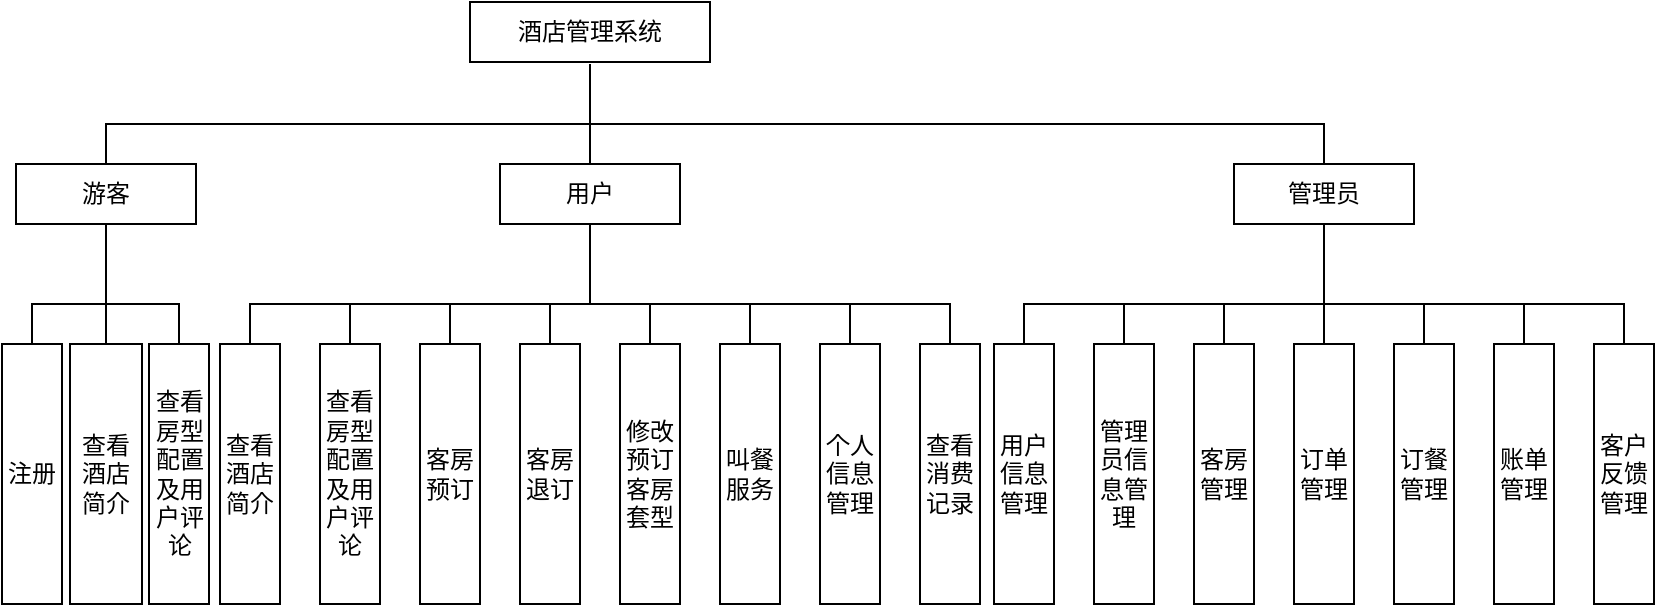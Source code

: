 <mxfile version="10.7.1" type="github"><diagram id="MyjJJg1vc6mEoRyhzxZP" name="第 1 页"><mxGraphModel dx="1010" dy="582" grid="1" gridSize="10" guides="1" tooltips="1" connect="1" arrows="1" fold="1" page="1" pageScale="1" pageWidth="827" pageHeight="1169" math="0" shadow="0"><root><mxCell id="0"/><mxCell id="1" parent="0"/><mxCell id="0H60by-nCfsP0kHF-cfO-1" value="酒店管理系统" style="rounded=0;whiteSpace=wrap;html=1;" vertex="1" parent="1"><mxGeometry x="234" y="99" width="120" height="30" as="geometry"/></mxCell><mxCell id="0H60by-nCfsP0kHF-cfO-23" value="" style="group" vertex="1" connectable="0" parent="1"><mxGeometry x="109" y="180" width="380" height="220" as="geometry"/></mxCell><mxCell id="0H60by-nCfsP0kHF-cfO-2" value="查看酒店简介" style="rounded=0;whiteSpace=wrap;html=1;" vertex="1" parent="0H60by-nCfsP0kHF-cfO-23"><mxGeometry y="90" width="30" height="130" as="geometry"/></mxCell><mxCell id="0H60by-nCfsP0kHF-cfO-22" style="edgeStyle=orthogonalEdgeStyle;rounded=0;orthogonalLoop=1;jettySize=auto;html=1;exitX=0.5;exitY=1;exitDx=0;exitDy=0;endArrow=none;endFill=0;" edge="1" parent="0H60by-nCfsP0kHF-cfO-23" source="0H60by-nCfsP0kHF-cfO-3"><mxGeometry relative="1" as="geometry"><mxPoint x="185" y="70" as="targetPoint"/></mxGeometry></mxCell><mxCell id="0H60by-nCfsP0kHF-cfO-3" value="用户" style="rounded=0;whiteSpace=wrap;html=1;" vertex="1" parent="0H60by-nCfsP0kHF-cfO-23"><mxGeometry x="140" width="90" height="30" as="geometry"/></mxCell><mxCell id="0H60by-nCfsP0kHF-cfO-15" style="edgeStyle=orthogonalEdgeStyle;rounded=0;orthogonalLoop=1;jettySize=auto;html=1;exitX=0.5;exitY=0;exitDx=0;exitDy=0;endArrow=none;endFill=0;" edge="1" parent="0H60by-nCfsP0kHF-cfO-23" source="0H60by-nCfsP0kHF-cfO-5"><mxGeometry relative="1" as="geometry"><mxPoint x="65" y="70" as="targetPoint"/></mxGeometry></mxCell><mxCell id="0H60by-nCfsP0kHF-cfO-5" value="查看房型配置及用户评论" style="rounded=0;whiteSpace=wrap;html=1;" vertex="1" parent="0H60by-nCfsP0kHF-cfO-23"><mxGeometry x="50" y="90" width="30" height="130" as="geometry"/></mxCell><mxCell id="0H60by-nCfsP0kHF-cfO-16" style="edgeStyle=orthogonalEdgeStyle;rounded=0;orthogonalLoop=1;jettySize=auto;html=1;exitX=0.5;exitY=0;exitDx=0;exitDy=0;endArrow=none;endFill=0;" edge="1" parent="0H60by-nCfsP0kHF-cfO-23" source="0H60by-nCfsP0kHF-cfO-7"><mxGeometry relative="1" as="geometry"><mxPoint x="115" y="70" as="targetPoint"/></mxGeometry></mxCell><mxCell id="0H60by-nCfsP0kHF-cfO-7" value="客房预订" style="rounded=0;whiteSpace=wrap;html=1;" vertex="1" parent="0H60by-nCfsP0kHF-cfO-23"><mxGeometry x="100" y="90" width="30" height="130" as="geometry"/></mxCell><mxCell id="0H60by-nCfsP0kHF-cfO-17" style="edgeStyle=orthogonalEdgeStyle;rounded=0;orthogonalLoop=1;jettySize=auto;html=1;exitX=0.5;exitY=0;exitDx=0;exitDy=0;endArrow=none;endFill=0;" edge="1" parent="0H60by-nCfsP0kHF-cfO-23" source="0H60by-nCfsP0kHF-cfO-8"><mxGeometry relative="1" as="geometry"><mxPoint x="165" y="70" as="targetPoint"/></mxGeometry></mxCell><mxCell id="0H60by-nCfsP0kHF-cfO-8" value="客房退订" style="rounded=0;whiteSpace=wrap;html=1;" vertex="1" parent="0H60by-nCfsP0kHF-cfO-23"><mxGeometry x="150" y="90" width="30" height="130" as="geometry"/></mxCell><mxCell id="0H60by-nCfsP0kHF-cfO-19" style="edgeStyle=orthogonalEdgeStyle;rounded=0;orthogonalLoop=1;jettySize=auto;html=1;exitX=0.5;exitY=0;exitDx=0;exitDy=0;endArrow=none;endFill=0;" edge="1" parent="0H60by-nCfsP0kHF-cfO-23" source="0H60by-nCfsP0kHF-cfO-9"><mxGeometry relative="1" as="geometry"><mxPoint x="215" y="70" as="targetPoint"/></mxGeometry></mxCell><mxCell id="0H60by-nCfsP0kHF-cfO-9" value="修改预订客房套型" style="rounded=0;whiteSpace=wrap;html=1;" vertex="1" parent="0H60by-nCfsP0kHF-cfO-23"><mxGeometry x="200" y="90" width="30" height="130" as="geometry"/></mxCell><mxCell id="0H60by-nCfsP0kHF-cfO-20" style="edgeStyle=orthogonalEdgeStyle;rounded=0;orthogonalLoop=1;jettySize=auto;html=1;exitX=0.5;exitY=0;exitDx=0;exitDy=0;endArrow=none;endFill=0;" edge="1" parent="0H60by-nCfsP0kHF-cfO-23" source="0H60by-nCfsP0kHF-cfO-10"><mxGeometry relative="1" as="geometry"><mxPoint x="265" y="70" as="targetPoint"/></mxGeometry></mxCell><mxCell id="0H60by-nCfsP0kHF-cfO-10" value="叫餐服务" style="rounded=0;whiteSpace=wrap;html=1;" vertex="1" parent="0H60by-nCfsP0kHF-cfO-23"><mxGeometry x="250" y="90" width="30" height="130" as="geometry"/></mxCell><mxCell id="0H60by-nCfsP0kHF-cfO-21" style="edgeStyle=orthogonalEdgeStyle;rounded=0;orthogonalLoop=1;jettySize=auto;html=1;exitX=0.5;exitY=0;exitDx=0;exitDy=0;endArrow=none;endFill=0;" edge="1" parent="0H60by-nCfsP0kHF-cfO-23" source="0H60by-nCfsP0kHF-cfO-11"><mxGeometry relative="1" as="geometry"><mxPoint x="315" y="70" as="targetPoint"/></mxGeometry></mxCell><mxCell id="0H60by-nCfsP0kHF-cfO-11" value="个人信息管理" style="rounded=0;whiteSpace=wrap;html=1;" vertex="1" parent="0H60by-nCfsP0kHF-cfO-23"><mxGeometry x="300" y="90" width="30" height="130" as="geometry"/></mxCell><mxCell id="0H60by-nCfsP0kHF-cfO-12" value="查看消费记录" style="rounded=0;whiteSpace=wrap;html=1;" vertex="1" parent="0H60by-nCfsP0kHF-cfO-23"><mxGeometry x="350" y="90" width="30" height="130" as="geometry"/></mxCell><mxCell id="0H60by-nCfsP0kHF-cfO-14" style="edgeStyle=orthogonalEdgeStyle;rounded=0;orthogonalLoop=1;jettySize=auto;html=1;exitX=0.5;exitY=0;exitDx=0;exitDy=0;entryX=0.5;entryY=0;entryDx=0;entryDy=0;endArrow=none;endFill=0;" edge="1" parent="0H60by-nCfsP0kHF-cfO-23" source="0H60by-nCfsP0kHF-cfO-2" target="0H60by-nCfsP0kHF-cfO-12"><mxGeometry relative="1" as="geometry"/></mxCell><mxCell id="0H60by-nCfsP0kHF-cfO-41" value="" style="group" vertex="1" connectable="0" parent="1"><mxGeometry x="496" y="180" width="330" height="220" as="geometry"/></mxCell><mxCell id="0H60by-nCfsP0kHF-cfO-40" style="edgeStyle=orthogonalEdgeStyle;rounded=0;orthogonalLoop=1;jettySize=auto;html=1;exitX=0.5;exitY=1;exitDx=0;exitDy=0;endArrow=none;endFill=0;" edge="1" parent="0H60by-nCfsP0kHF-cfO-41" source="0H60by-nCfsP0kHF-cfO-4"><mxGeometry relative="1" as="geometry"><mxPoint x="165" y="70" as="targetPoint"/></mxGeometry></mxCell><mxCell id="0H60by-nCfsP0kHF-cfO-4" value="管理员" style="rounded=0;whiteSpace=wrap;html=1;" vertex="1" parent="0H60by-nCfsP0kHF-cfO-41"><mxGeometry x="120" width="90" height="30" as="geometry"/></mxCell><mxCell id="0H60by-nCfsP0kHF-cfO-24" value="用户信息管理" style="rounded=0;whiteSpace=wrap;html=1;" vertex="1" parent="0H60by-nCfsP0kHF-cfO-41"><mxGeometry y="90" width="30" height="130" as="geometry"/></mxCell><mxCell id="0H60by-nCfsP0kHF-cfO-35" style="edgeStyle=orthogonalEdgeStyle;rounded=0;orthogonalLoop=1;jettySize=auto;html=1;exitX=0.5;exitY=0;exitDx=0;exitDy=0;endArrow=none;endFill=0;" edge="1" parent="0H60by-nCfsP0kHF-cfO-41" source="0H60by-nCfsP0kHF-cfO-25"><mxGeometry relative="1" as="geometry"><mxPoint x="65" y="70" as="targetPoint"/></mxGeometry></mxCell><mxCell id="0H60by-nCfsP0kHF-cfO-25" value="管理员信息管理" style="rounded=0;whiteSpace=wrap;html=1;" vertex="1" parent="0H60by-nCfsP0kHF-cfO-41"><mxGeometry x="50" y="90" width="30" height="130" as="geometry"/></mxCell><mxCell id="0H60by-nCfsP0kHF-cfO-36" style="edgeStyle=orthogonalEdgeStyle;rounded=0;orthogonalLoop=1;jettySize=auto;html=1;exitX=0.5;exitY=0;exitDx=0;exitDy=0;endArrow=none;endFill=0;" edge="1" parent="0H60by-nCfsP0kHF-cfO-41" source="0H60by-nCfsP0kHF-cfO-26"><mxGeometry relative="1" as="geometry"><mxPoint x="115" y="70" as="targetPoint"/></mxGeometry></mxCell><mxCell id="0H60by-nCfsP0kHF-cfO-26" value="客房管理" style="rounded=0;whiteSpace=wrap;html=1;" vertex="1" parent="0H60by-nCfsP0kHF-cfO-41"><mxGeometry x="100" y="90" width="30" height="130" as="geometry"/></mxCell><mxCell id="0H60by-nCfsP0kHF-cfO-37" style="edgeStyle=orthogonalEdgeStyle;rounded=0;orthogonalLoop=1;jettySize=auto;html=1;exitX=0.5;exitY=0;exitDx=0;exitDy=0;endArrow=none;endFill=0;" edge="1" parent="0H60by-nCfsP0kHF-cfO-41" source="0H60by-nCfsP0kHF-cfO-27"><mxGeometry relative="1" as="geometry"><mxPoint x="165" y="70" as="targetPoint"/></mxGeometry></mxCell><mxCell id="0H60by-nCfsP0kHF-cfO-27" value="订单管理" style="rounded=0;whiteSpace=wrap;html=1;" vertex="1" parent="0H60by-nCfsP0kHF-cfO-41"><mxGeometry x="150" y="90" width="30" height="130" as="geometry"/></mxCell><mxCell id="0H60by-nCfsP0kHF-cfO-38" style="edgeStyle=orthogonalEdgeStyle;rounded=0;orthogonalLoop=1;jettySize=auto;html=1;exitX=0.5;exitY=0;exitDx=0;exitDy=0;endArrow=none;endFill=0;" edge="1" parent="0H60by-nCfsP0kHF-cfO-41" source="0H60by-nCfsP0kHF-cfO-28"><mxGeometry relative="1" as="geometry"><mxPoint x="215" y="70" as="targetPoint"/></mxGeometry></mxCell><mxCell id="0H60by-nCfsP0kHF-cfO-28" value="订餐管理" style="rounded=0;whiteSpace=wrap;html=1;" vertex="1" parent="0H60by-nCfsP0kHF-cfO-41"><mxGeometry x="200" y="90" width="30" height="130" as="geometry"/></mxCell><mxCell id="0H60by-nCfsP0kHF-cfO-39" style="edgeStyle=orthogonalEdgeStyle;rounded=0;orthogonalLoop=1;jettySize=auto;html=1;exitX=0.5;exitY=0;exitDx=0;exitDy=0;endArrow=none;endFill=0;" edge="1" parent="0H60by-nCfsP0kHF-cfO-41" source="0H60by-nCfsP0kHF-cfO-32"><mxGeometry relative="1" as="geometry"><mxPoint x="265" y="70" as="targetPoint"/></mxGeometry></mxCell><mxCell id="0H60by-nCfsP0kHF-cfO-32" value="账单管理" style="rounded=0;whiteSpace=wrap;html=1;" vertex="1" parent="0H60by-nCfsP0kHF-cfO-41"><mxGeometry x="250" y="90" width="30" height="130" as="geometry"/></mxCell><mxCell id="0H60by-nCfsP0kHF-cfO-33" value="客户反馈管理" style="rounded=0;whiteSpace=wrap;html=1;" vertex="1" parent="0H60by-nCfsP0kHF-cfO-41"><mxGeometry x="300" y="90" width="30" height="130" as="geometry"/></mxCell><mxCell id="0H60by-nCfsP0kHF-cfO-34" style="edgeStyle=orthogonalEdgeStyle;rounded=0;orthogonalLoop=1;jettySize=auto;html=1;exitX=0.5;exitY=0;exitDx=0;exitDy=0;entryX=0.5;entryY=0;entryDx=0;entryDy=0;endArrow=none;endFill=0;" edge="1" parent="0H60by-nCfsP0kHF-cfO-41" source="0H60by-nCfsP0kHF-cfO-24" target="0H60by-nCfsP0kHF-cfO-33"><mxGeometry relative="1" as="geometry"/></mxCell><mxCell id="0H60by-nCfsP0kHF-cfO-49" style="edgeStyle=orthogonalEdgeStyle;rounded=0;orthogonalLoop=1;jettySize=auto;html=1;exitX=0.5;exitY=0;exitDx=0;exitDy=0;endArrow=none;endFill=0;" edge="1" parent="1" source="0H60by-nCfsP0kHF-cfO-46"><mxGeometry relative="1" as="geometry"><mxPoint x="52" y="250" as="targetPoint"/></mxGeometry></mxCell><mxCell id="0H60by-nCfsP0kHF-cfO-51" value="" style="group" vertex="1" connectable="0" parent="1"><mxGeometry y="180" width="103.5" height="220" as="geometry"/></mxCell><mxCell id="0H60by-nCfsP0kHF-cfO-43" value="游客" style="rounded=0;whiteSpace=wrap;html=1;" vertex="1" parent="0H60by-nCfsP0kHF-cfO-51"><mxGeometry x="7" width="90" height="30" as="geometry"/></mxCell><mxCell id="0H60by-nCfsP0kHF-cfO-44" value="注册" style="rounded=0;whiteSpace=wrap;html=1;" vertex="1" parent="0H60by-nCfsP0kHF-cfO-51"><mxGeometry y="90" width="30" height="130" as="geometry"/></mxCell><mxCell id="0H60by-nCfsP0kHF-cfO-50" style="edgeStyle=orthogonalEdgeStyle;rounded=0;orthogonalLoop=1;jettySize=auto;html=1;entryX=0.5;entryY=1;entryDx=0;entryDy=0;endArrow=none;endFill=0;" edge="1" parent="0H60by-nCfsP0kHF-cfO-51" source="0H60by-nCfsP0kHF-cfO-46" target="0H60by-nCfsP0kHF-cfO-43"><mxGeometry relative="1" as="geometry"/></mxCell><mxCell id="0H60by-nCfsP0kHF-cfO-46" value="查看酒店简介" style="rounded=0;whiteSpace=wrap;html=1;" vertex="1" parent="0H60by-nCfsP0kHF-cfO-51"><mxGeometry x="34" y="90" width="36" height="130" as="geometry"/></mxCell><mxCell id="0H60by-nCfsP0kHF-cfO-47" value="查看房型配置及用户评论" style="rounded=0;whiteSpace=wrap;html=1;" vertex="1" parent="0H60by-nCfsP0kHF-cfO-51"><mxGeometry x="73.5" y="90" width="30" height="130" as="geometry"/></mxCell><mxCell id="0H60by-nCfsP0kHF-cfO-48" style="edgeStyle=orthogonalEdgeStyle;rounded=0;orthogonalLoop=1;jettySize=auto;html=1;exitX=0.5;exitY=0;exitDx=0;exitDy=0;entryX=0.5;entryY=0;entryDx=0;entryDy=0;endArrow=none;endFill=0;" edge="1" parent="0H60by-nCfsP0kHF-cfO-51" source="0H60by-nCfsP0kHF-cfO-44" target="0H60by-nCfsP0kHF-cfO-47"><mxGeometry relative="1" as="geometry"/></mxCell><mxCell id="0H60by-nCfsP0kHF-cfO-52" style="edgeStyle=orthogonalEdgeStyle;rounded=0;orthogonalLoop=1;jettySize=auto;html=1;exitX=0.5;exitY=0;exitDx=0;exitDy=0;entryX=0.5;entryY=0;entryDx=0;entryDy=0;endArrow=none;endFill=0;" edge="1" parent="1" source="0H60by-nCfsP0kHF-cfO-43" target="0H60by-nCfsP0kHF-cfO-4"><mxGeometry relative="1" as="geometry"/></mxCell><mxCell id="0H60by-nCfsP0kHF-cfO-53" style="edgeStyle=orthogonalEdgeStyle;rounded=0;orthogonalLoop=1;jettySize=auto;html=1;exitX=0.5;exitY=0;exitDx=0;exitDy=0;endArrow=none;endFill=0;" edge="1" parent="1" source="0H60by-nCfsP0kHF-cfO-3"><mxGeometry relative="1" as="geometry"><mxPoint x="294" y="130" as="targetPoint"/></mxGeometry></mxCell></root></mxGraphModel></diagram></mxfile>